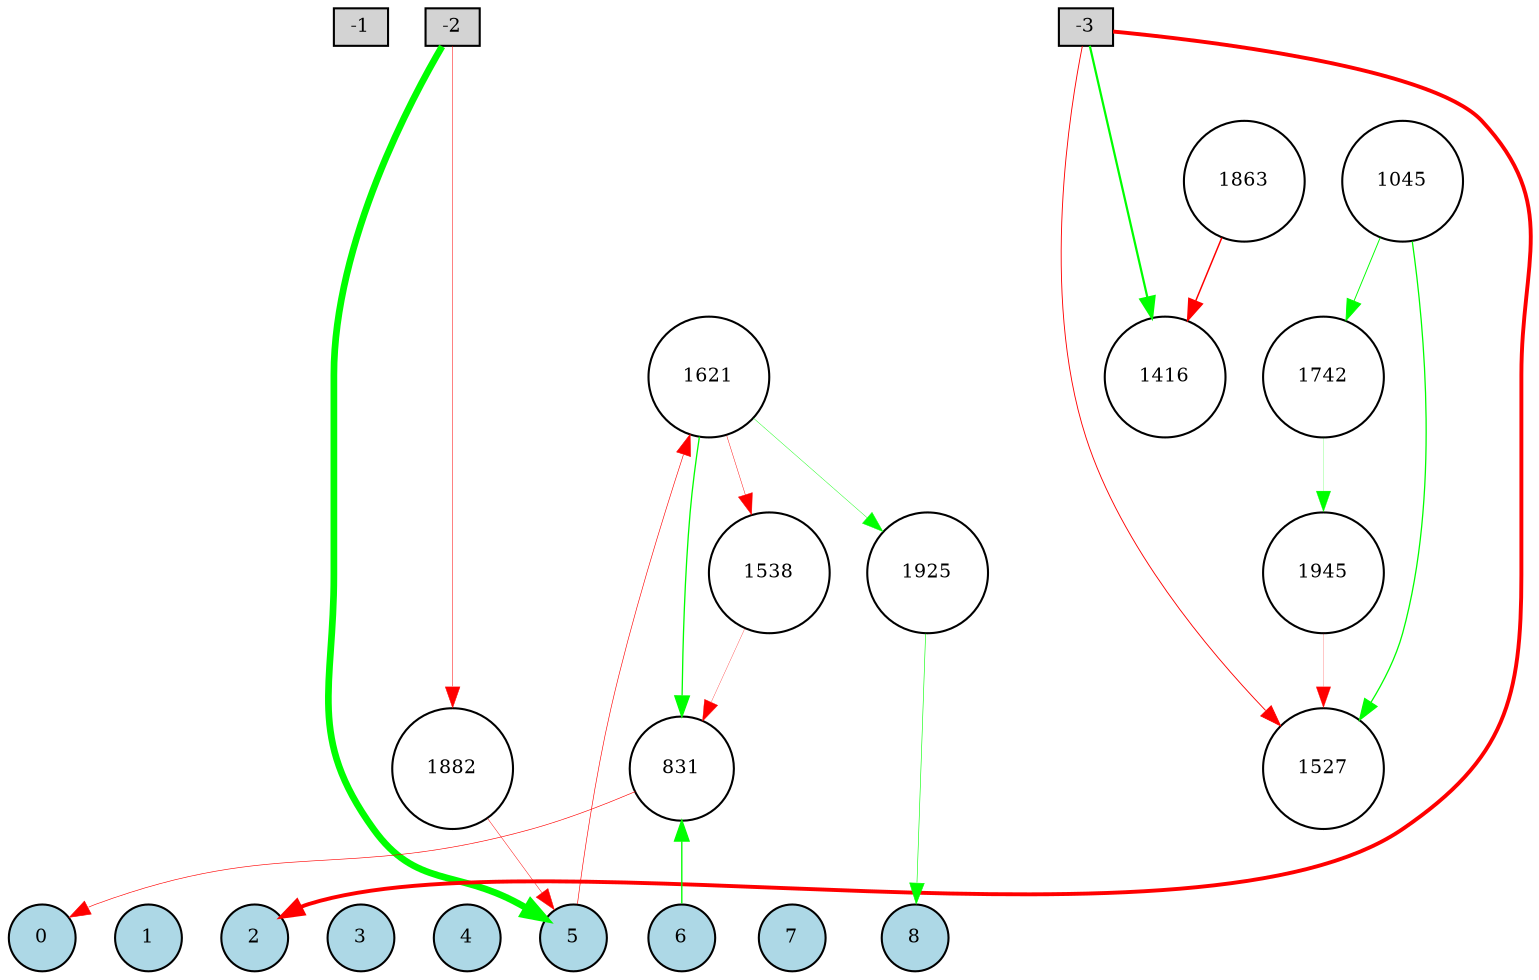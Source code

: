 digraph {
	node [fontsize=9 height=0.2 shape=circle width=0.2]
	subgraph inputs {
		node [shape=box style=filled]
		rank=source
		-1 [fillcolor=lightgray]
		-2 [fillcolor=lightgray]
		-1 -> -2 [style=invis]
		-3 [fillcolor=lightgray]
		-2 -> -3 [style=invis]
	}
	subgraph outputs {
		node [style=filled]
		rank=sink
		0 [fillcolor=lightblue fontsize=9 height=0.2 shape=circle width=0.2]
		1 [fillcolor=lightblue fontsize=9 height=0.2 shape=circle width=0.2]
		0 -> 1 [style=invis]
		2 [fillcolor=lightblue fontsize=9 height=0.2 shape=circle width=0.2]
		1 -> 2 [style=invis]
		3 [fillcolor=lightblue fontsize=9 height=0.2 shape=circle width=0.2]
		2 -> 3 [style=invis]
		4 [fillcolor=lightblue fontsize=9 height=0.2 shape=circle width=0.2]
		3 -> 4 [style=invis]
		5 [fillcolor=lightblue fontsize=9 height=0.2 shape=circle width=0.2]
		4 -> 5 [style=invis]
		6 [fillcolor=lightblue fontsize=9 height=0.2 shape=circle width=0.2]
		5 -> 6 [style=invis]
		7 [fillcolor=lightblue fontsize=9 height=0.2 shape=circle width=0.2]
		6 -> 7 [style=invis]
		8 [fillcolor=lightblue fontsize=9 height=0.2 shape=circle width=0.2]
		7 -> 8 [style=invis]
	}
	1925 [fillcolor=white style=filled]
	1538 [fillcolor=white style=filled]
	1621 [fillcolor=white style=filled]
	1882 [fillcolor=white style=filled]
	831 [fillcolor=white style=filled]
	-3 -> 2 [color=red penwidth=1.8698696998153996 style=solid]
	-2 -> 5 [color=green penwidth=3.2177344583950336 style=solid]
	831 -> 0 [color=red penwidth=0.297496869005517 style=solid]
	1045 -> 1527 [color=green penwidth=0.6176356792767311 style=solid]
	1538 -> 831 [color=red penwidth=0.13996157594279013 style=solid]
	5 -> 1621 [color=red penwidth=0.29620830612169013 style=solid]
	1621 -> 831 [color=green penwidth=0.6314498545475954 style=solid]
	1045 -> 1742 [color=green penwidth=0.4544242370024407 style=solid]
	1621 -> 1538 [color=red penwidth=0.21099739492954145 style=solid]
	-3 -> 1416 [color=green penwidth=1.0690058279104 style=solid]
	-3 -> 1527 [color=red penwidth=0.43231803042883565 style=solid]
	1863 -> 1416 [color=red penwidth=0.7094805852356402 style=solid]
	-2 -> 1882 [color=red penwidth=0.23538268741929386 style=solid]
	1882 -> 5 [color=red penwidth=0.22158208407216445 style=solid]
	6 -> 831 [color=green penwidth=0.6525485822094075 style=solid]
	1621 -> 1925 [color=green penwidth=0.20140628430306587 style=solid]
	1925 -> 8 [color=green penwidth=0.2872844646261914 style=solid]
	1742 -> 1945 [color=green penwidth=0.10572101503111993 style=solid]
	1945 -> 1527 [color=red penwidth=0.10461094660946149 style=solid]
}
